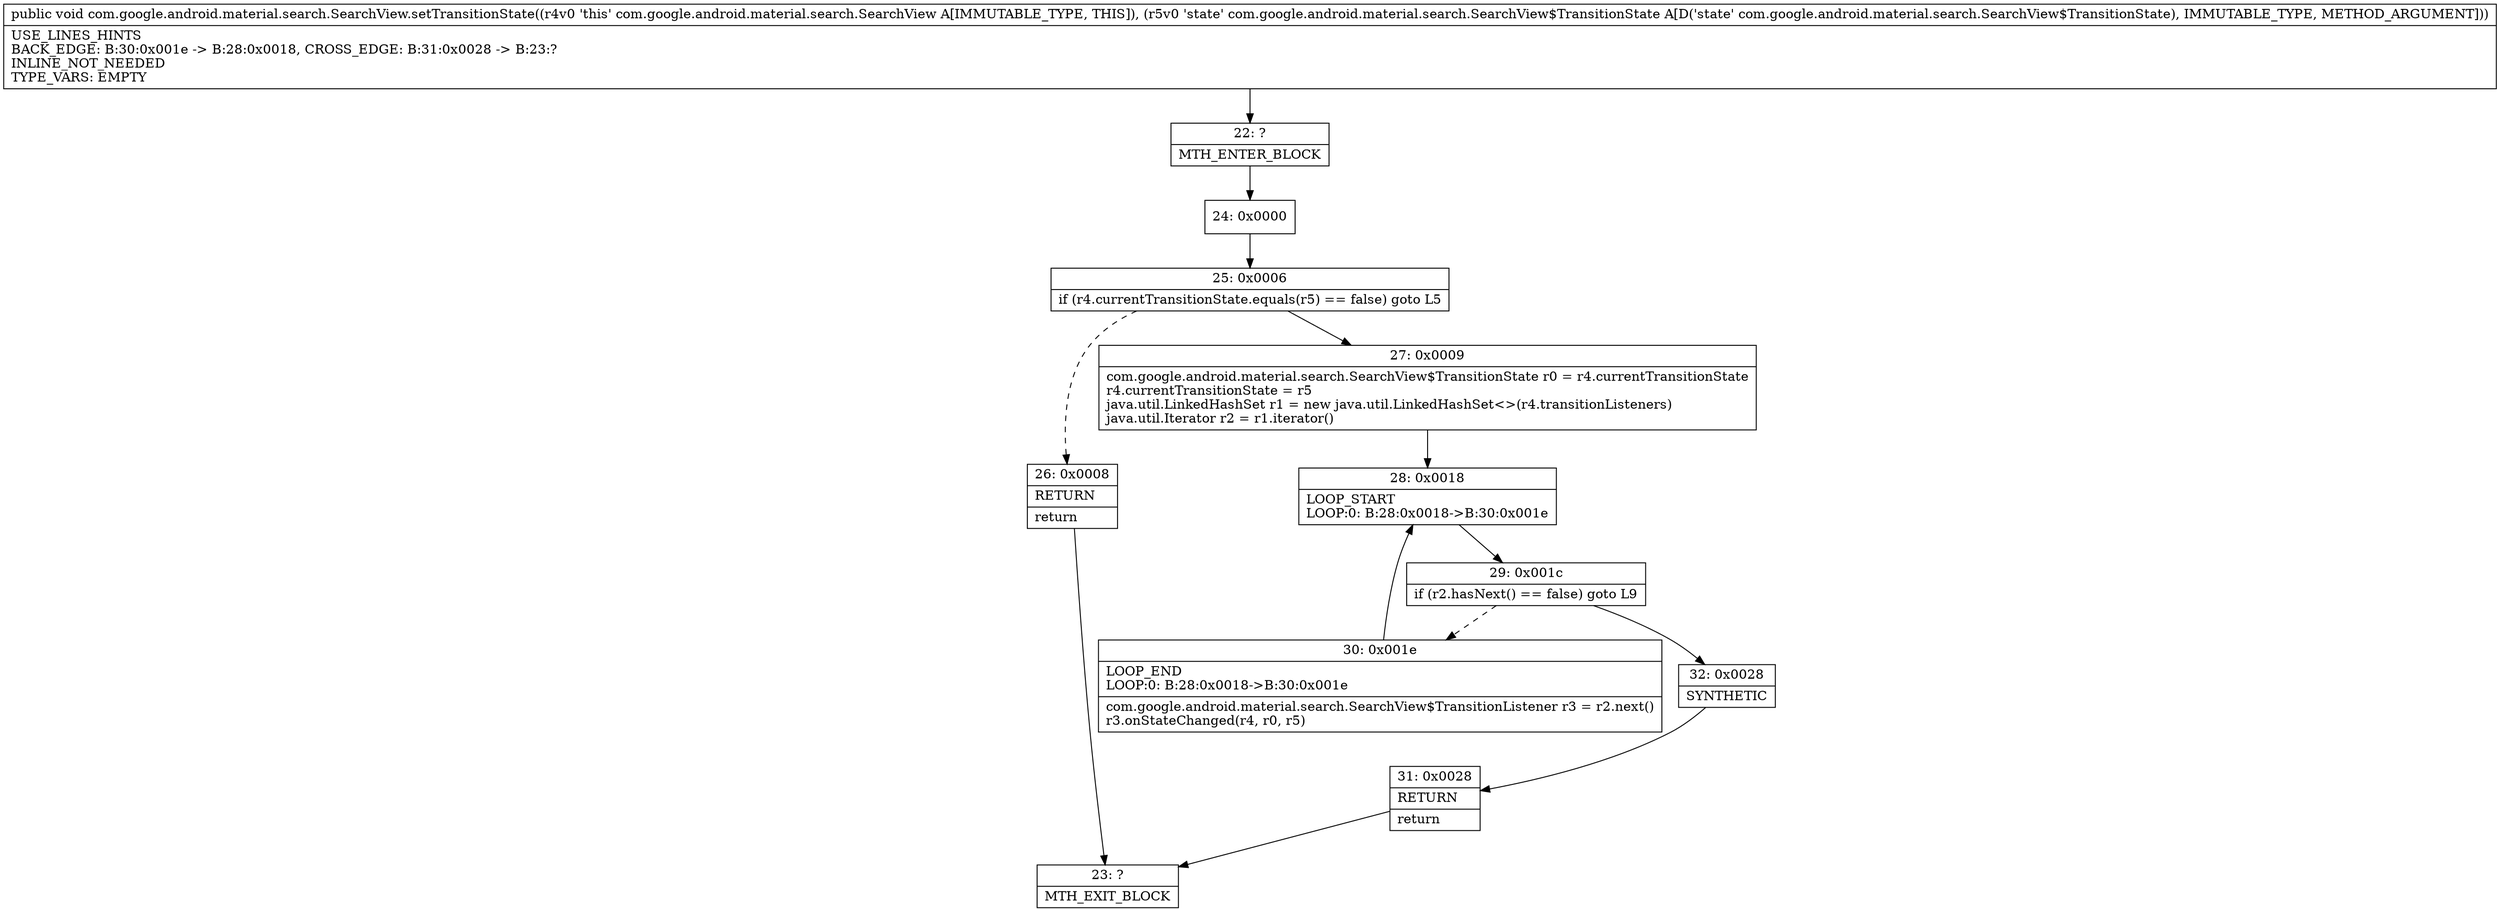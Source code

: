 digraph "CFG forcom.google.android.material.search.SearchView.setTransitionState(Lcom\/google\/android\/material\/search\/SearchView$TransitionState;)V" {
Node_22 [shape=record,label="{22\:\ ?|MTH_ENTER_BLOCK\l}"];
Node_24 [shape=record,label="{24\:\ 0x0000}"];
Node_25 [shape=record,label="{25\:\ 0x0006|if (r4.currentTransitionState.equals(r5) == false) goto L5\l}"];
Node_26 [shape=record,label="{26\:\ 0x0008|RETURN\l|return\l}"];
Node_23 [shape=record,label="{23\:\ ?|MTH_EXIT_BLOCK\l}"];
Node_27 [shape=record,label="{27\:\ 0x0009|com.google.android.material.search.SearchView$TransitionState r0 = r4.currentTransitionState\lr4.currentTransitionState = r5\ljava.util.LinkedHashSet r1 = new java.util.LinkedHashSet\<\>(r4.transitionListeners)\ljava.util.Iterator r2 = r1.iterator()\l}"];
Node_28 [shape=record,label="{28\:\ 0x0018|LOOP_START\lLOOP:0: B:28:0x0018\-\>B:30:0x001e\l}"];
Node_29 [shape=record,label="{29\:\ 0x001c|if (r2.hasNext() == false) goto L9\l}"];
Node_30 [shape=record,label="{30\:\ 0x001e|LOOP_END\lLOOP:0: B:28:0x0018\-\>B:30:0x001e\l|com.google.android.material.search.SearchView$TransitionListener r3 = r2.next()\lr3.onStateChanged(r4, r0, r5)\l}"];
Node_32 [shape=record,label="{32\:\ 0x0028|SYNTHETIC\l}"];
Node_31 [shape=record,label="{31\:\ 0x0028|RETURN\l|return\l}"];
MethodNode[shape=record,label="{public void com.google.android.material.search.SearchView.setTransitionState((r4v0 'this' com.google.android.material.search.SearchView A[IMMUTABLE_TYPE, THIS]), (r5v0 'state' com.google.android.material.search.SearchView$TransitionState A[D('state' com.google.android.material.search.SearchView$TransitionState), IMMUTABLE_TYPE, METHOD_ARGUMENT]))  | USE_LINES_HINTS\lBACK_EDGE: B:30:0x001e \-\> B:28:0x0018, CROSS_EDGE: B:31:0x0028 \-\> B:23:?\lINLINE_NOT_NEEDED\lTYPE_VARS: EMPTY\l}"];
MethodNode -> Node_22;Node_22 -> Node_24;
Node_24 -> Node_25;
Node_25 -> Node_26[style=dashed];
Node_25 -> Node_27;
Node_26 -> Node_23;
Node_27 -> Node_28;
Node_28 -> Node_29;
Node_29 -> Node_30[style=dashed];
Node_29 -> Node_32;
Node_30 -> Node_28;
Node_32 -> Node_31;
Node_31 -> Node_23;
}

